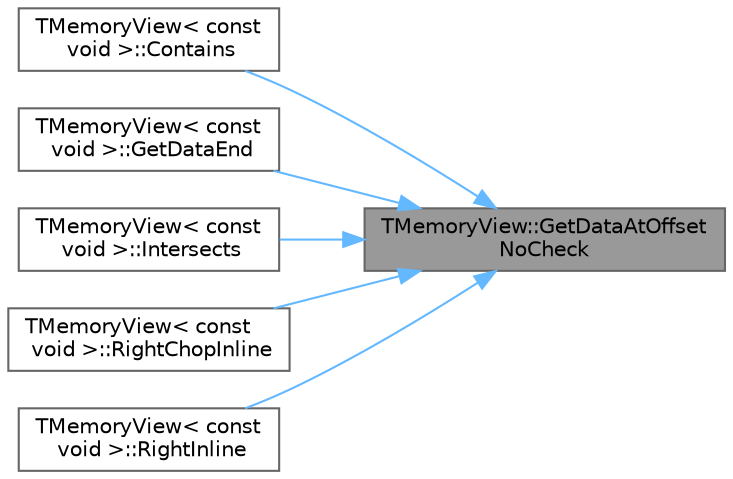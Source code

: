 digraph "TMemoryView::GetDataAtOffsetNoCheck"
{
 // INTERACTIVE_SVG=YES
 // LATEX_PDF_SIZE
  bgcolor="transparent";
  edge [fontname=Helvetica,fontsize=10,labelfontname=Helvetica,labelfontsize=10];
  node [fontname=Helvetica,fontsize=10,shape=box,height=0.2,width=0.4];
  rankdir="RL";
  Node1 [id="Node000001",label="TMemoryView::GetDataAtOffset\lNoCheck",height=0.2,width=0.4,color="gray40", fillcolor="grey60", style="filled", fontcolor="black",tooltip="Returns the data pointer advanced by an offset in bytes."];
  Node1 -> Node2 [id="edge1_Node000001_Node000002",dir="back",color="steelblue1",style="solid",tooltip=" "];
  Node2 [id="Node000002",label="TMemoryView\< const\l void \>::Contains",height=0.2,width=0.4,color="grey40", fillcolor="white", style="filled",URL="$d9/dc5/classTMemoryView.html#aa44e76938b2e5ae43c3d5f204ba25f3a",tooltip=" "];
  Node1 -> Node3 [id="edge2_Node000001_Node000003",dir="back",color="steelblue1",style="solid",tooltip=" "];
  Node3 [id="Node000003",label="TMemoryView\< const\l void \>::GetDataEnd",height=0.2,width=0.4,color="grey40", fillcolor="white", style="filled",URL="$d9/dc5/classTMemoryView.html#a3fde4b1c99b6c2c49cd6834352459316",tooltip=" "];
  Node1 -> Node4 [id="edge3_Node000001_Node000004",dir="back",color="steelblue1",style="solid",tooltip=" "];
  Node4 [id="Node000004",label="TMemoryView\< const\l void \>::Intersects",height=0.2,width=0.4,color="grey40", fillcolor="white", style="filled",URL="$d9/dc5/classTMemoryView.html#a17c80eb208bcf804f2fd609599380978",tooltip=" "];
  Node1 -> Node5 [id="edge4_Node000001_Node000005",dir="back",color="steelblue1",style="solid",tooltip=" "];
  Node5 [id="Node000005",label="TMemoryView\< const\l void \>::RightChopInline",height=0.2,width=0.4,color="grey40", fillcolor="white", style="filled",URL="$d9/dc5/classTMemoryView.html#ab3e15743d5fd2461afbbfb18ab4f5c86",tooltip=" "];
  Node1 -> Node6 [id="edge5_Node000001_Node000006",dir="back",color="steelblue1",style="solid",tooltip=" "];
  Node6 [id="Node000006",label="TMemoryView\< const\l void \>::RightInline",height=0.2,width=0.4,color="grey40", fillcolor="white", style="filled",URL="$d9/dc5/classTMemoryView.html#af451d2715ccb666b5bda15374047cb76",tooltip=" "];
}
